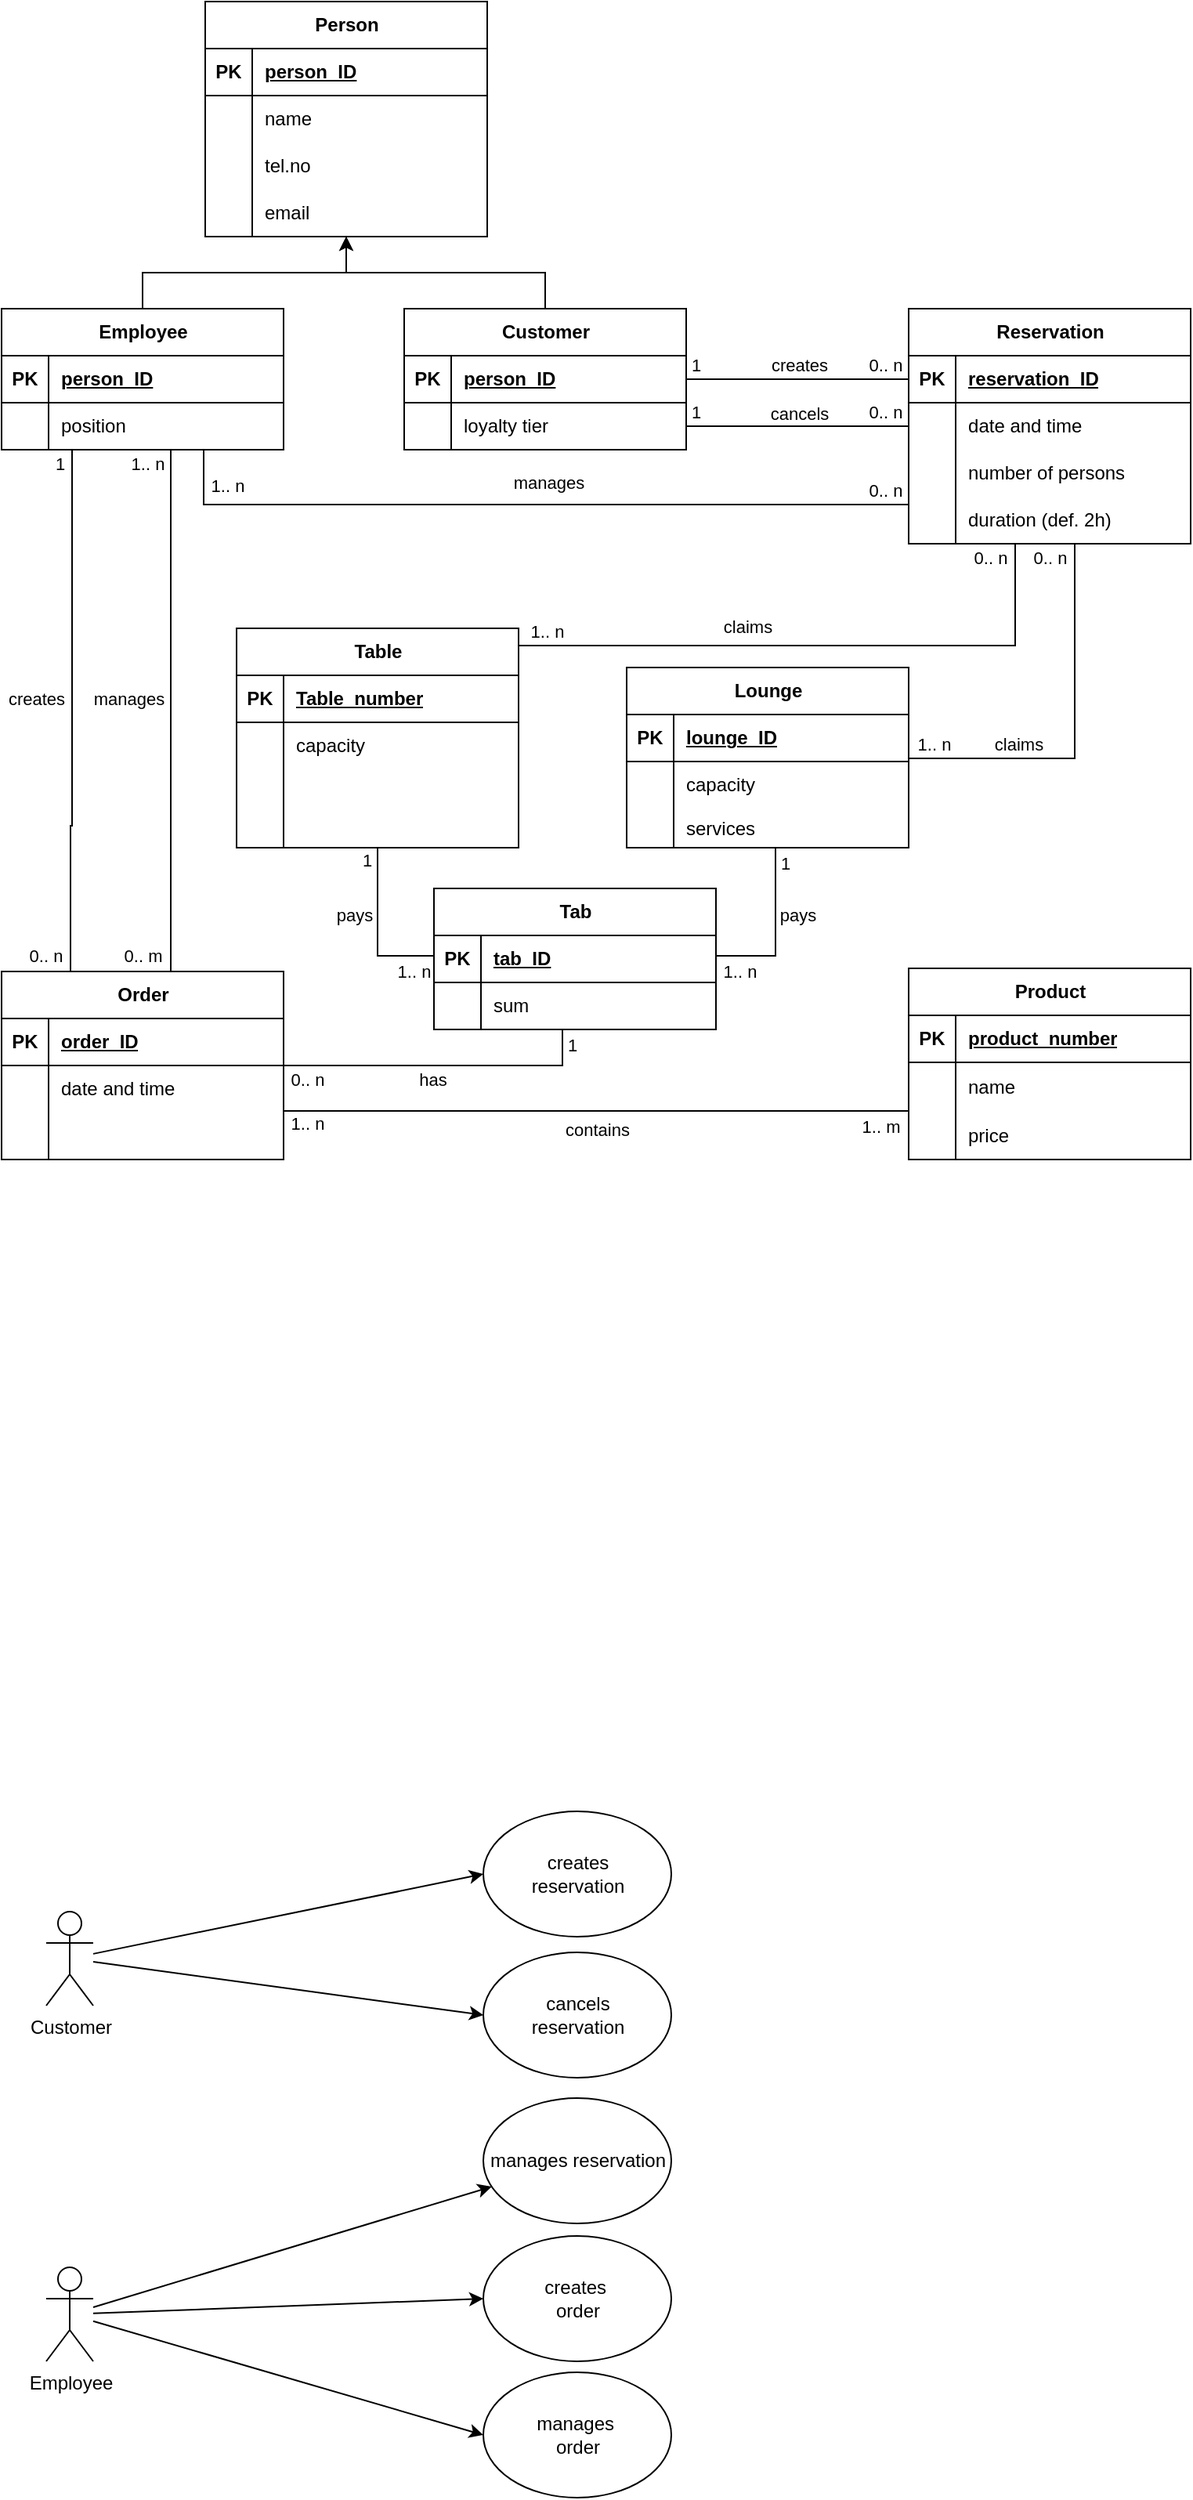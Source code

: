 <mxfile version="26.1.0">
  <diagram id="R2lEEEUBdFMjLlhIrx00" name="Page-1">
    <mxGraphModel dx="2901" dy="1121" grid="0" gridSize="10" guides="1" tooltips="1" connect="1" arrows="1" fold="1" page="1" pageScale="1" pageWidth="827" pageHeight="1169" math="0" shadow="0" extFonts="Permanent Marker^https://fonts.googleapis.com/css?family=Permanent+Marker">
      <root>
        <mxCell id="0" />
        <mxCell id="1" parent="0" />
        <mxCell id="R0sbE4rKCFODCUOeHEeG-19" style="edgeStyle=orthogonalEdgeStyle;rounded=0;orthogonalLoop=1;jettySize=auto;html=1;" parent="1" source="PbNJtM7zfG2WfMYHAGxu-70" target="R0sbE4rKCFODCUOeHEeG-6" edge="1">
          <mxGeometry relative="1" as="geometry" />
        </mxCell>
        <mxCell id="PbNJtM7zfG2WfMYHAGxu-70" value="&lt;div&gt;Customer&lt;/div&gt;" style="shape=table;startSize=30;container=1;collapsible=1;childLayout=tableLayout;fixedRows=1;rowLines=0;fontStyle=1;align=center;resizeLast=1;html=1;" parent="1" vertex="1">
          <mxGeometry x="-536" y="233" width="180" height="90" as="geometry" />
        </mxCell>
        <mxCell id="PbNJtM7zfG2WfMYHAGxu-71" value="" style="shape=tableRow;horizontal=0;startSize=0;swimlaneHead=0;swimlaneBody=0;fillColor=none;collapsible=0;dropTarget=0;points=[[0,0.5],[1,0.5]];portConstraint=eastwest;top=0;left=0;right=0;bottom=1;" parent="PbNJtM7zfG2WfMYHAGxu-70" vertex="1">
          <mxGeometry y="30" width="180" height="30" as="geometry" />
        </mxCell>
        <mxCell id="PbNJtM7zfG2WfMYHAGxu-72" value="PK" style="shape=partialRectangle;connectable=0;fillColor=none;top=0;left=0;bottom=0;right=0;fontStyle=1;overflow=hidden;whiteSpace=wrap;html=1;" parent="PbNJtM7zfG2WfMYHAGxu-71" vertex="1">
          <mxGeometry width="30" height="30" as="geometry">
            <mxRectangle width="30" height="30" as="alternateBounds" />
          </mxGeometry>
        </mxCell>
        <mxCell id="PbNJtM7zfG2WfMYHAGxu-73" value="person_ID" style="shape=partialRectangle;connectable=0;fillColor=none;top=0;left=0;bottom=0;right=0;align=left;spacingLeft=6;fontStyle=5;overflow=hidden;whiteSpace=wrap;html=1;" parent="PbNJtM7zfG2WfMYHAGxu-71" vertex="1">
          <mxGeometry x="30" width="150" height="30" as="geometry">
            <mxRectangle width="150" height="30" as="alternateBounds" />
          </mxGeometry>
        </mxCell>
        <mxCell id="PbNJtM7zfG2WfMYHAGxu-74" value="" style="shape=tableRow;horizontal=0;startSize=0;swimlaneHead=0;swimlaneBody=0;fillColor=none;collapsible=0;dropTarget=0;points=[[0,0.5],[1,0.5]];portConstraint=eastwest;top=0;left=0;right=0;bottom=0;" parent="PbNJtM7zfG2WfMYHAGxu-70" vertex="1">
          <mxGeometry y="60" width="180" height="30" as="geometry" />
        </mxCell>
        <mxCell id="PbNJtM7zfG2WfMYHAGxu-75" value="" style="shape=partialRectangle;connectable=0;fillColor=none;top=0;left=0;bottom=0;right=0;editable=1;overflow=hidden;whiteSpace=wrap;html=1;" parent="PbNJtM7zfG2WfMYHAGxu-74" vertex="1">
          <mxGeometry width="30" height="30" as="geometry">
            <mxRectangle width="30" height="30" as="alternateBounds" />
          </mxGeometry>
        </mxCell>
        <mxCell id="PbNJtM7zfG2WfMYHAGxu-76" value="loyalty tier" style="shape=partialRectangle;connectable=0;fillColor=none;top=0;left=0;bottom=0;right=0;align=left;spacingLeft=6;overflow=hidden;whiteSpace=wrap;html=1;" parent="PbNJtM7zfG2WfMYHAGxu-74" vertex="1">
          <mxGeometry x="30" width="150" height="30" as="geometry">
            <mxRectangle width="150" height="30" as="alternateBounds" />
          </mxGeometry>
        </mxCell>
        <mxCell id="G8_qOVzDnZ8bcjeu0tP2-45" style="edgeStyle=orthogonalEdgeStyle;rounded=0;orthogonalLoop=1;jettySize=auto;html=1;endArrow=none;endFill=0;" parent="1" source="PbNJtM7zfG2WfMYHAGxu-83" target="PbNJtM7zfG2WfMYHAGxu-96" edge="1">
          <mxGeometry relative="1" as="geometry">
            <Array as="points">
              <mxPoint x="-146" y="448" />
            </Array>
          </mxGeometry>
        </mxCell>
        <mxCell id="G8_qOVzDnZ8bcjeu0tP2-46" value="0.. n" style="edgeLabel;html=1;align=center;verticalAlign=middle;resizable=0;points=[];" parent="G8_qOVzDnZ8bcjeu0tP2-45" vertex="1" connectable="0">
          <mxGeometry x="-0.819" y="2" relative="1" as="geometry">
            <mxPoint x="-18" y="-26" as="offset" />
          </mxGeometry>
        </mxCell>
        <mxCell id="G8_qOVzDnZ8bcjeu0tP2-47" value="1.. n" style="edgeLabel;html=1;align=center;verticalAlign=middle;resizable=0;points=[];" parent="G8_qOVzDnZ8bcjeu0tP2-45" vertex="1" connectable="0">
          <mxGeometry x="0.595" y="2" relative="1" as="geometry">
            <mxPoint x="-60" y="-11" as="offset" />
          </mxGeometry>
        </mxCell>
        <mxCell id="oHEhuIWHLvrwru_TBfW6-2" value="&lt;div&gt;claims&lt;/div&gt;" style="edgeLabel;html=1;align=center;verticalAlign=middle;resizable=0;points=[];" vertex="1" connectable="0" parent="G8_qOVzDnZ8bcjeu0tP2-45">
          <mxGeometry x="0.066" y="1" relative="1" as="geometry">
            <mxPoint x="-33" y="-13" as="offset" />
          </mxGeometry>
        </mxCell>
        <mxCell id="PbNJtM7zfG2WfMYHAGxu-83" value="Reservation" style="shape=table;startSize=30;container=1;collapsible=1;childLayout=tableLayout;fixedRows=1;rowLines=0;fontStyle=1;align=center;resizeLast=1;html=1;" parent="1" vertex="1">
          <mxGeometry x="-214" y="233" width="180" height="150" as="geometry" />
        </mxCell>
        <mxCell id="PbNJtM7zfG2WfMYHAGxu-84" value="" style="shape=tableRow;horizontal=0;startSize=0;swimlaneHead=0;swimlaneBody=0;fillColor=none;collapsible=0;dropTarget=0;points=[[0,0.5],[1,0.5]];portConstraint=eastwest;top=0;left=0;right=0;bottom=1;" parent="PbNJtM7zfG2WfMYHAGxu-83" vertex="1">
          <mxGeometry y="30" width="180" height="30" as="geometry" />
        </mxCell>
        <mxCell id="PbNJtM7zfG2WfMYHAGxu-85" value="PK" style="shape=partialRectangle;connectable=0;fillColor=none;top=0;left=0;bottom=0;right=0;fontStyle=1;overflow=hidden;whiteSpace=wrap;html=1;" parent="PbNJtM7zfG2WfMYHAGxu-84" vertex="1">
          <mxGeometry width="30" height="30" as="geometry">
            <mxRectangle width="30" height="30" as="alternateBounds" />
          </mxGeometry>
        </mxCell>
        <mxCell id="PbNJtM7zfG2WfMYHAGxu-86" value="reservation_ID" style="shape=partialRectangle;connectable=0;fillColor=none;top=0;left=0;bottom=0;right=0;align=left;spacingLeft=6;fontStyle=5;overflow=hidden;whiteSpace=wrap;html=1;" parent="PbNJtM7zfG2WfMYHAGxu-84" vertex="1">
          <mxGeometry x="30" width="150" height="30" as="geometry">
            <mxRectangle width="150" height="30" as="alternateBounds" />
          </mxGeometry>
        </mxCell>
        <mxCell id="PbNJtM7zfG2WfMYHAGxu-87" value="" style="shape=tableRow;horizontal=0;startSize=0;swimlaneHead=0;swimlaneBody=0;fillColor=none;collapsible=0;dropTarget=0;points=[[0,0.5],[1,0.5]];portConstraint=eastwest;top=0;left=0;right=0;bottom=0;" parent="PbNJtM7zfG2WfMYHAGxu-83" vertex="1">
          <mxGeometry y="60" width="180" height="30" as="geometry" />
        </mxCell>
        <mxCell id="PbNJtM7zfG2WfMYHAGxu-88" value="" style="shape=partialRectangle;connectable=0;fillColor=none;top=0;left=0;bottom=0;right=0;editable=1;overflow=hidden;whiteSpace=wrap;html=1;" parent="PbNJtM7zfG2WfMYHAGxu-87" vertex="1">
          <mxGeometry width="30" height="30" as="geometry">
            <mxRectangle width="30" height="30" as="alternateBounds" />
          </mxGeometry>
        </mxCell>
        <mxCell id="PbNJtM7zfG2WfMYHAGxu-89" value="d&lt;span style=&quot;background-color: transparent; color: light-dark(rgb(0, 0, 0), rgb(255, 255, 255));&quot;&gt;ate and time&lt;/span&gt;" style="shape=partialRectangle;connectable=0;fillColor=none;top=0;left=0;bottom=0;right=0;align=left;spacingLeft=6;overflow=hidden;whiteSpace=wrap;html=1;" parent="PbNJtM7zfG2WfMYHAGxu-87" vertex="1">
          <mxGeometry x="30" width="150" height="30" as="geometry">
            <mxRectangle width="150" height="30" as="alternateBounds" />
          </mxGeometry>
        </mxCell>
        <mxCell id="PbNJtM7zfG2WfMYHAGxu-90" value="" style="shape=tableRow;horizontal=0;startSize=0;swimlaneHead=0;swimlaneBody=0;fillColor=none;collapsible=0;dropTarget=0;points=[[0,0.5],[1,0.5]];portConstraint=eastwest;top=0;left=0;right=0;bottom=0;" parent="PbNJtM7zfG2WfMYHAGxu-83" vertex="1">
          <mxGeometry y="90" width="180" height="30" as="geometry" />
        </mxCell>
        <mxCell id="PbNJtM7zfG2WfMYHAGxu-91" value="" style="shape=partialRectangle;connectable=0;fillColor=none;top=0;left=0;bottom=0;right=0;editable=1;overflow=hidden;whiteSpace=wrap;html=1;" parent="PbNJtM7zfG2WfMYHAGxu-90" vertex="1">
          <mxGeometry width="30" height="30" as="geometry">
            <mxRectangle width="30" height="30" as="alternateBounds" />
          </mxGeometry>
        </mxCell>
        <mxCell id="PbNJtM7zfG2WfMYHAGxu-92" value="number of persons" style="shape=partialRectangle;connectable=0;fillColor=none;top=0;left=0;bottom=0;right=0;align=left;spacingLeft=6;overflow=hidden;whiteSpace=wrap;html=1;" parent="PbNJtM7zfG2WfMYHAGxu-90" vertex="1">
          <mxGeometry x="30" width="150" height="30" as="geometry">
            <mxRectangle width="150" height="30" as="alternateBounds" />
          </mxGeometry>
        </mxCell>
        <mxCell id="PbNJtM7zfG2WfMYHAGxu-93" value="" style="shape=tableRow;horizontal=0;startSize=0;swimlaneHead=0;swimlaneBody=0;fillColor=none;collapsible=0;dropTarget=0;points=[[0,0.5],[1,0.5]];portConstraint=eastwest;top=0;left=0;right=0;bottom=0;" parent="PbNJtM7zfG2WfMYHAGxu-83" vertex="1">
          <mxGeometry y="120" width="180" height="30" as="geometry" />
        </mxCell>
        <mxCell id="PbNJtM7zfG2WfMYHAGxu-94" value="" style="shape=partialRectangle;connectable=0;fillColor=none;top=0;left=0;bottom=0;right=0;editable=1;overflow=hidden;whiteSpace=wrap;html=1;" parent="PbNJtM7zfG2WfMYHAGxu-93" vertex="1">
          <mxGeometry width="30" height="30" as="geometry">
            <mxRectangle width="30" height="30" as="alternateBounds" />
          </mxGeometry>
        </mxCell>
        <mxCell id="PbNJtM7zfG2WfMYHAGxu-95" value="duration (def. 2h)" style="shape=partialRectangle;connectable=0;fillColor=none;top=0;left=0;bottom=0;right=0;align=left;spacingLeft=6;overflow=hidden;whiteSpace=wrap;html=1;" parent="PbNJtM7zfG2WfMYHAGxu-93" vertex="1">
          <mxGeometry x="30" width="150" height="30" as="geometry">
            <mxRectangle width="150" height="30" as="alternateBounds" />
          </mxGeometry>
        </mxCell>
        <mxCell id="PbNJtM7zfG2WfMYHAGxu-96" value="Table" style="shape=table;startSize=30;container=1;collapsible=1;childLayout=tableLayout;fixedRows=1;rowLines=0;fontStyle=1;align=center;resizeLast=1;html=1;" parent="1" vertex="1">
          <mxGeometry x="-643" y="437" width="180" height="140" as="geometry" />
        </mxCell>
        <mxCell id="PbNJtM7zfG2WfMYHAGxu-97" value="" style="shape=tableRow;horizontal=0;startSize=0;swimlaneHead=0;swimlaneBody=0;fillColor=none;collapsible=0;dropTarget=0;points=[[0,0.5],[1,0.5]];portConstraint=eastwest;top=0;left=0;right=0;bottom=1;" parent="PbNJtM7zfG2WfMYHAGxu-96" vertex="1">
          <mxGeometry y="30" width="180" height="30" as="geometry" />
        </mxCell>
        <mxCell id="PbNJtM7zfG2WfMYHAGxu-98" value="PK" style="shape=partialRectangle;connectable=0;fillColor=none;top=0;left=0;bottom=0;right=0;fontStyle=1;overflow=hidden;whiteSpace=wrap;html=1;" parent="PbNJtM7zfG2WfMYHAGxu-97" vertex="1">
          <mxGeometry width="30" height="30" as="geometry">
            <mxRectangle width="30" height="30" as="alternateBounds" />
          </mxGeometry>
        </mxCell>
        <mxCell id="PbNJtM7zfG2WfMYHAGxu-99" value="Table_number" style="shape=partialRectangle;connectable=0;fillColor=none;top=0;left=0;bottom=0;right=0;align=left;spacingLeft=6;fontStyle=5;overflow=hidden;whiteSpace=wrap;html=1;" parent="PbNJtM7zfG2WfMYHAGxu-97" vertex="1">
          <mxGeometry x="30" width="150" height="30" as="geometry">
            <mxRectangle width="150" height="30" as="alternateBounds" />
          </mxGeometry>
        </mxCell>
        <mxCell id="PbNJtM7zfG2WfMYHAGxu-100" value="" style="shape=tableRow;horizontal=0;startSize=0;swimlaneHead=0;swimlaneBody=0;fillColor=none;collapsible=0;dropTarget=0;points=[[0,0.5],[1,0.5]];portConstraint=eastwest;top=0;left=0;right=0;bottom=0;" parent="PbNJtM7zfG2WfMYHAGxu-96" vertex="1">
          <mxGeometry y="60" width="180" height="30" as="geometry" />
        </mxCell>
        <mxCell id="PbNJtM7zfG2WfMYHAGxu-101" value="" style="shape=partialRectangle;connectable=0;fillColor=none;top=0;left=0;bottom=0;right=0;editable=1;overflow=hidden;whiteSpace=wrap;html=1;" parent="PbNJtM7zfG2WfMYHAGxu-100" vertex="1">
          <mxGeometry width="30" height="30" as="geometry">
            <mxRectangle width="30" height="30" as="alternateBounds" />
          </mxGeometry>
        </mxCell>
        <mxCell id="PbNJtM7zfG2WfMYHAGxu-102" value="capacity" style="shape=partialRectangle;connectable=0;fillColor=none;top=0;left=0;bottom=0;right=0;align=left;spacingLeft=6;overflow=hidden;whiteSpace=wrap;html=1;" parent="PbNJtM7zfG2WfMYHAGxu-100" vertex="1">
          <mxGeometry x="30" width="150" height="30" as="geometry">
            <mxRectangle width="150" height="30" as="alternateBounds" />
          </mxGeometry>
        </mxCell>
        <mxCell id="PbNJtM7zfG2WfMYHAGxu-103" value="" style="shape=tableRow;horizontal=0;startSize=0;swimlaneHead=0;swimlaneBody=0;fillColor=none;collapsible=0;dropTarget=0;points=[[0,0.5],[1,0.5]];portConstraint=eastwest;top=0;left=0;right=0;bottom=0;" parent="PbNJtM7zfG2WfMYHAGxu-96" vertex="1">
          <mxGeometry y="90" width="180" height="30" as="geometry" />
        </mxCell>
        <mxCell id="PbNJtM7zfG2WfMYHAGxu-104" value="" style="shape=partialRectangle;connectable=0;fillColor=none;top=0;left=0;bottom=0;right=0;editable=1;overflow=hidden;whiteSpace=wrap;html=1;" parent="PbNJtM7zfG2WfMYHAGxu-103" vertex="1">
          <mxGeometry width="30" height="30" as="geometry">
            <mxRectangle width="30" height="30" as="alternateBounds" />
          </mxGeometry>
        </mxCell>
        <mxCell id="PbNJtM7zfG2WfMYHAGxu-105" value="" style="shape=partialRectangle;connectable=0;fillColor=none;top=0;left=0;bottom=0;right=0;align=left;spacingLeft=6;overflow=hidden;whiteSpace=wrap;html=1;" parent="PbNJtM7zfG2WfMYHAGxu-103" vertex="1">
          <mxGeometry x="30" width="150" height="30" as="geometry">
            <mxRectangle width="150" height="30" as="alternateBounds" />
          </mxGeometry>
        </mxCell>
        <mxCell id="PbNJtM7zfG2WfMYHAGxu-106" value="" style="shape=tableRow;horizontal=0;startSize=0;swimlaneHead=0;swimlaneBody=0;fillColor=none;collapsible=0;dropTarget=0;points=[[0,0.5],[1,0.5]];portConstraint=eastwest;top=0;left=0;right=0;bottom=0;" parent="PbNJtM7zfG2WfMYHAGxu-96" vertex="1">
          <mxGeometry y="120" width="180" height="20" as="geometry" />
        </mxCell>
        <mxCell id="PbNJtM7zfG2WfMYHAGxu-107" value="" style="shape=partialRectangle;connectable=0;fillColor=none;top=0;left=0;bottom=0;right=0;editable=1;overflow=hidden;whiteSpace=wrap;html=1;" parent="PbNJtM7zfG2WfMYHAGxu-106" vertex="1">
          <mxGeometry width="30" height="20" as="geometry">
            <mxRectangle width="30" height="20" as="alternateBounds" />
          </mxGeometry>
        </mxCell>
        <mxCell id="PbNJtM7zfG2WfMYHAGxu-108" value="" style="shape=partialRectangle;connectable=0;fillColor=none;top=0;left=0;bottom=0;right=0;align=left;spacingLeft=6;overflow=hidden;whiteSpace=wrap;html=1;" parent="PbNJtM7zfG2WfMYHAGxu-106" vertex="1">
          <mxGeometry x="30" width="150" height="20" as="geometry">
            <mxRectangle width="150" height="20" as="alternateBounds" />
          </mxGeometry>
        </mxCell>
        <mxCell id="PbNJtM7zfG2WfMYHAGxu-122" value="Product" style="shape=table;startSize=30;container=1;collapsible=1;childLayout=tableLayout;fixedRows=1;rowLines=0;fontStyle=1;align=center;resizeLast=1;html=1;" parent="1" vertex="1">
          <mxGeometry x="-214" y="653.96" width="180" height="122.042" as="geometry">
            <mxRectangle x="380" y="340" width="80" height="30" as="alternateBounds" />
          </mxGeometry>
        </mxCell>
        <mxCell id="PbNJtM7zfG2WfMYHAGxu-123" value="" style="shape=tableRow;horizontal=0;startSize=0;swimlaneHead=0;swimlaneBody=0;fillColor=none;collapsible=0;dropTarget=0;points=[[0,0.5],[1,0.5]];portConstraint=eastwest;top=0;left=0;right=0;bottom=1;" parent="PbNJtM7zfG2WfMYHAGxu-122" vertex="1">
          <mxGeometry y="30" width="180" height="30" as="geometry" />
        </mxCell>
        <mxCell id="PbNJtM7zfG2WfMYHAGxu-124" value="PK" style="shape=partialRectangle;connectable=0;fillColor=none;top=0;left=0;bottom=0;right=0;fontStyle=1;overflow=hidden;whiteSpace=wrap;html=1;" parent="PbNJtM7zfG2WfMYHAGxu-123" vertex="1">
          <mxGeometry width="30" height="30" as="geometry">
            <mxRectangle width="30" height="30" as="alternateBounds" />
          </mxGeometry>
        </mxCell>
        <mxCell id="PbNJtM7zfG2WfMYHAGxu-125" value="product_number" style="shape=partialRectangle;connectable=0;fillColor=none;top=0;left=0;bottom=0;right=0;align=left;spacingLeft=6;fontStyle=5;overflow=hidden;whiteSpace=wrap;html=1;" parent="PbNJtM7zfG2WfMYHAGxu-123" vertex="1">
          <mxGeometry x="30" width="150" height="30" as="geometry">
            <mxRectangle width="150" height="30" as="alternateBounds" />
          </mxGeometry>
        </mxCell>
        <mxCell id="PbNJtM7zfG2WfMYHAGxu-126" value="" style="shape=tableRow;horizontal=0;startSize=0;swimlaneHead=0;swimlaneBody=0;fillColor=none;collapsible=0;dropTarget=0;points=[[0,0.5],[1,0.5]];portConstraint=eastwest;top=0;left=0;right=0;bottom=0;" parent="PbNJtM7zfG2WfMYHAGxu-122" vertex="1">
          <mxGeometry y="60" width="180" height="32" as="geometry" />
        </mxCell>
        <mxCell id="PbNJtM7zfG2WfMYHAGxu-127" value="" style="shape=partialRectangle;connectable=0;fillColor=none;top=0;left=0;bottom=0;right=0;editable=1;overflow=hidden;whiteSpace=wrap;html=1;" parent="PbNJtM7zfG2WfMYHAGxu-126" vertex="1">
          <mxGeometry width="30" height="32" as="geometry">
            <mxRectangle width="30" height="32" as="alternateBounds" />
          </mxGeometry>
        </mxCell>
        <mxCell id="PbNJtM7zfG2WfMYHAGxu-128" value="name" style="shape=partialRectangle;connectable=0;fillColor=none;top=0;left=0;bottom=0;right=0;align=left;spacingLeft=6;overflow=hidden;whiteSpace=wrap;html=1;" parent="PbNJtM7zfG2WfMYHAGxu-126" vertex="1">
          <mxGeometry x="30" width="150" height="32" as="geometry">
            <mxRectangle width="150" height="32" as="alternateBounds" />
          </mxGeometry>
        </mxCell>
        <mxCell id="PbNJtM7zfG2WfMYHAGxu-129" value="" style="shape=tableRow;horizontal=0;startSize=0;swimlaneHead=0;swimlaneBody=0;fillColor=none;collapsible=0;dropTarget=0;points=[[0,0.5],[1,0.5]];portConstraint=eastwest;top=0;left=0;right=0;bottom=0;" parent="PbNJtM7zfG2WfMYHAGxu-122" vertex="1">
          <mxGeometry y="92" width="180" height="30" as="geometry" />
        </mxCell>
        <mxCell id="PbNJtM7zfG2WfMYHAGxu-130" value="" style="shape=partialRectangle;connectable=0;fillColor=none;top=0;left=0;bottom=0;right=0;editable=1;overflow=hidden;whiteSpace=wrap;html=1;" parent="PbNJtM7zfG2WfMYHAGxu-129" vertex="1">
          <mxGeometry width="30" height="30" as="geometry">
            <mxRectangle width="30" height="30" as="alternateBounds" />
          </mxGeometry>
        </mxCell>
        <mxCell id="PbNJtM7zfG2WfMYHAGxu-131" value="price" style="shape=partialRectangle;connectable=0;fillColor=none;top=0;left=0;bottom=0;right=0;align=left;spacingLeft=6;overflow=hidden;whiteSpace=wrap;html=1;" parent="PbNJtM7zfG2WfMYHAGxu-129" vertex="1">
          <mxGeometry x="30" width="150" height="30" as="geometry">
            <mxRectangle width="150" height="30" as="alternateBounds" />
          </mxGeometry>
        </mxCell>
        <mxCell id="G8_qOVzDnZ8bcjeu0tP2-33" style="edgeStyle=orthogonalEdgeStyle;rounded=0;orthogonalLoop=1;jettySize=auto;html=1;endArrow=none;endFill=0;" parent="1" source="ev-QNoOPe0kuKehV-vWC-1" target="G8_qOVzDnZ8bcjeu0tP2-16" edge="1">
          <mxGeometry relative="1" as="geometry">
            <Array as="points">
              <mxPoint x="-685" y="489" />
              <mxPoint x="-685" y="489" />
            </Array>
          </mxGeometry>
        </mxCell>
        <mxCell id="G8_qOVzDnZ8bcjeu0tP2-34" value="1.. n" style="edgeLabel;html=1;align=center;verticalAlign=middle;resizable=0;points=[];" parent="G8_qOVzDnZ8bcjeu0tP2-33" vertex="1" connectable="0">
          <mxGeometry x="0.822" y="-1" relative="1" as="geometry">
            <mxPoint x="-16" y="-21" as="offset" />
          </mxGeometry>
        </mxCell>
        <mxCell id="G8_qOVzDnZ8bcjeu0tP2-35" value="0.. m" style="edgeLabel;html=1;align=center;verticalAlign=middle;resizable=0;points=[];" parent="G8_qOVzDnZ8bcjeu0tP2-33" vertex="1" connectable="0">
          <mxGeometry x="-0.787" y="-1" relative="1" as="geometry">
            <mxPoint x="-19" y="25" as="offset" />
          </mxGeometry>
        </mxCell>
        <mxCell id="G8_qOVzDnZ8bcjeu0tP2-36" value="manages" style="edgeLabel;html=1;align=center;verticalAlign=middle;resizable=0;points=[];" parent="G8_qOVzDnZ8bcjeu0tP2-33" vertex="1" connectable="0">
          <mxGeometry x="-0.021" y="1" relative="1" as="geometry">
            <mxPoint x="-26" y="-11" as="offset" />
          </mxGeometry>
        </mxCell>
        <mxCell id="G8_qOVzDnZ8bcjeu0tP2-38" style="edgeStyle=orthogonalEdgeStyle;rounded=0;orthogonalLoop=1;jettySize=auto;html=1;endArrow=none;endFill=0;" parent="1" source="ev-QNoOPe0kuKehV-vWC-1" target="PbNJtM7zfG2WfMYHAGxu-122" edge="1">
          <mxGeometry relative="1" as="geometry">
            <Array as="points">
              <mxPoint x="-283" y="745" />
              <mxPoint x="-283" y="745" />
            </Array>
          </mxGeometry>
        </mxCell>
        <mxCell id="G8_qOVzDnZ8bcjeu0tP2-39" value="1.. m" style="edgeLabel;html=1;align=center;verticalAlign=middle;resizable=0;points=[];" parent="G8_qOVzDnZ8bcjeu0tP2-38" vertex="1" connectable="0">
          <mxGeometry x="0.774" y="1" relative="1" as="geometry">
            <mxPoint x="27" y="11" as="offset" />
          </mxGeometry>
        </mxCell>
        <mxCell id="G8_qOVzDnZ8bcjeu0tP2-40" value="1.. n" style="edgeLabel;html=1;align=center;verticalAlign=middle;resizable=0;points=[];" parent="G8_qOVzDnZ8bcjeu0tP2-38" vertex="1" connectable="0">
          <mxGeometry x="-0.86" y="1" relative="1" as="geometry">
            <mxPoint x="-13" y="9" as="offset" />
          </mxGeometry>
        </mxCell>
        <mxCell id="G8_qOVzDnZ8bcjeu0tP2-41" value="contains" style="edgeLabel;html=1;align=center;verticalAlign=middle;resizable=0;points=[];" parent="G8_qOVzDnZ8bcjeu0tP2-38" vertex="1" connectable="0">
          <mxGeometry x="-0.103" y="-1" relative="1" as="geometry">
            <mxPoint x="21" y="11" as="offset" />
          </mxGeometry>
        </mxCell>
        <mxCell id="4YvVD3O5iODfQbF_6y3F-6" style="edgeStyle=orthogonalEdgeStyle;rounded=0;orthogonalLoop=1;jettySize=auto;html=1;endArrow=none;startFill=0;" parent="1" source="ev-QNoOPe0kuKehV-vWC-1" target="ev-QNoOPe0kuKehV-vWC-40" edge="1">
          <mxGeometry relative="1" as="geometry">
            <Array as="points">
              <mxPoint x="-435" y="716" />
            </Array>
          </mxGeometry>
        </mxCell>
        <mxCell id="4YvVD3O5iODfQbF_6y3F-7" value="has" style="edgeLabel;html=1;align=center;verticalAlign=middle;resizable=0;points=[];" parent="4YvVD3O5iODfQbF_6y3F-6" vertex="1" connectable="0">
          <mxGeometry x="0.008" y="-4" relative="1" as="geometry">
            <mxPoint x="-7" y="5" as="offset" />
          </mxGeometry>
        </mxCell>
        <mxCell id="4YvVD3O5iODfQbF_6y3F-8" value="0.. n" style="edgeLabel;html=1;align=center;verticalAlign=middle;resizable=0;points=[];" parent="4YvVD3O5iODfQbF_6y3F-6" vertex="1" connectable="0">
          <mxGeometry x="-0.725" relative="1" as="geometry">
            <mxPoint x="-13" y="9" as="offset" />
          </mxGeometry>
        </mxCell>
        <mxCell id="4YvVD3O5iODfQbF_6y3F-9" value="1" style="edgeLabel;html=1;align=center;verticalAlign=middle;resizable=0;points=[];" parent="4YvVD3O5iODfQbF_6y3F-6" vertex="1" connectable="0">
          <mxGeometry x="0.728" relative="1" as="geometry">
            <mxPoint x="10" y="-13" as="offset" />
          </mxGeometry>
        </mxCell>
        <mxCell id="ev-QNoOPe0kuKehV-vWC-1" value="Order" style="shape=table;startSize=30;container=1;collapsible=1;childLayout=tableLayout;fixedRows=1;rowLines=0;fontStyle=1;align=center;resizeLast=1;html=1;" parent="1" vertex="1">
          <mxGeometry x="-793" y="656" width="180" height="120" as="geometry" />
        </mxCell>
        <mxCell id="ev-QNoOPe0kuKehV-vWC-2" value="" style="shape=tableRow;horizontal=0;startSize=0;swimlaneHead=0;swimlaneBody=0;fillColor=none;collapsible=0;dropTarget=0;points=[[0,0.5],[1,0.5]];portConstraint=eastwest;top=0;left=0;right=0;bottom=1;" parent="ev-QNoOPe0kuKehV-vWC-1" vertex="1">
          <mxGeometry y="30" width="180" height="30" as="geometry" />
        </mxCell>
        <mxCell id="ev-QNoOPe0kuKehV-vWC-3" value="PK" style="shape=partialRectangle;connectable=0;fillColor=none;top=0;left=0;bottom=0;right=0;fontStyle=1;overflow=hidden;whiteSpace=wrap;html=1;" parent="ev-QNoOPe0kuKehV-vWC-2" vertex="1">
          <mxGeometry width="30" height="30" as="geometry">
            <mxRectangle width="30" height="30" as="alternateBounds" />
          </mxGeometry>
        </mxCell>
        <mxCell id="ev-QNoOPe0kuKehV-vWC-4" value="order_ID" style="shape=partialRectangle;connectable=0;fillColor=none;top=0;left=0;bottom=0;right=0;align=left;spacingLeft=6;fontStyle=5;overflow=hidden;whiteSpace=wrap;html=1;" parent="ev-QNoOPe0kuKehV-vWC-2" vertex="1">
          <mxGeometry x="30" width="150" height="30" as="geometry">
            <mxRectangle width="150" height="30" as="alternateBounds" />
          </mxGeometry>
        </mxCell>
        <mxCell id="ev-QNoOPe0kuKehV-vWC-5" value="" style="shape=tableRow;horizontal=0;startSize=0;swimlaneHead=0;swimlaneBody=0;fillColor=none;collapsible=0;dropTarget=0;points=[[0,0.5],[1,0.5]];portConstraint=eastwest;top=0;left=0;right=0;bottom=0;" parent="ev-QNoOPe0kuKehV-vWC-1" vertex="1">
          <mxGeometry y="60" width="180" height="30" as="geometry" />
        </mxCell>
        <mxCell id="ev-QNoOPe0kuKehV-vWC-6" value="" style="shape=partialRectangle;connectable=0;fillColor=none;top=0;left=0;bottom=0;right=0;editable=1;overflow=hidden;whiteSpace=wrap;html=1;" parent="ev-QNoOPe0kuKehV-vWC-5" vertex="1">
          <mxGeometry width="30" height="30" as="geometry">
            <mxRectangle width="30" height="30" as="alternateBounds" />
          </mxGeometry>
        </mxCell>
        <mxCell id="ev-QNoOPe0kuKehV-vWC-7" value="date and time" style="shape=partialRectangle;connectable=0;fillColor=none;top=0;left=0;bottom=0;right=0;align=left;spacingLeft=6;overflow=hidden;whiteSpace=wrap;html=1;" parent="ev-QNoOPe0kuKehV-vWC-5" vertex="1">
          <mxGeometry x="30" width="150" height="30" as="geometry">
            <mxRectangle width="150" height="30" as="alternateBounds" />
          </mxGeometry>
        </mxCell>
        <mxCell id="ev-QNoOPe0kuKehV-vWC-8" value="" style="shape=tableRow;horizontal=0;startSize=0;swimlaneHead=0;swimlaneBody=0;fillColor=none;collapsible=0;dropTarget=0;points=[[0,0.5],[1,0.5]];portConstraint=eastwest;top=0;left=0;right=0;bottom=0;" parent="ev-QNoOPe0kuKehV-vWC-1" vertex="1">
          <mxGeometry y="90" width="180" height="30" as="geometry" />
        </mxCell>
        <mxCell id="ev-QNoOPe0kuKehV-vWC-9" value="" style="shape=partialRectangle;connectable=0;fillColor=none;top=0;left=0;bottom=0;right=0;editable=1;overflow=hidden;whiteSpace=wrap;html=1;" parent="ev-QNoOPe0kuKehV-vWC-8" vertex="1">
          <mxGeometry width="30" height="30" as="geometry">
            <mxRectangle width="30" height="30" as="alternateBounds" />
          </mxGeometry>
        </mxCell>
        <mxCell id="ev-QNoOPe0kuKehV-vWC-10" value="" style="shape=partialRectangle;connectable=0;fillColor=none;top=0;left=0;bottom=0;right=0;align=left;spacingLeft=6;overflow=hidden;whiteSpace=wrap;html=1;" parent="ev-QNoOPe0kuKehV-vWC-8" vertex="1">
          <mxGeometry x="30" width="150" height="30" as="geometry">
            <mxRectangle width="150" height="30" as="alternateBounds" />
          </mxGeometry>
        </mxCell>
        <mxCell id="ev-QNoOPe0kuKehV-vWC-27" value="&lt;div&gt;Lounge&lt;/div&gt;" style="shape=table;startSize=30;container=1;collapsible=1;childLayout=tableLayout;fixedRows=1;rowLines=0;fontStyle=1;align=center;resizeLast=1;html=1;" parent="1" vertex="1">
          <mxGeometry x="-394" y="462" width="180" height="115" as="geometry" />
        </mxCell>
        <mxCell id="ev-QNoOPe0kuKehV-vWC-28" value="" style="shape=tableRow;horizontal=0;startSize=0;swimlaneHead=0;swimlaneBody=0;fillColor=none;collapsible=0;dropTarget=0;points=[[0,0.5],[1,0.5]];portConstraint=eastwest;top=0;left=0;right=0;bottom=1;" parent="ev-QNoOPe0kuKehV-vWC-27" vertex="1">
          <mxGeometry y="30" width="180" height="30" as="geometry" />
        </mxCell>
        <mxCell id="ev-QNoOPe0kuKehV-vWC-29" value="PK" style="shape=partialRectangle;connectable=0;fillColor=none;top=0;left=0;bottom=0;right=0;fontStyle=1;overflow=hidden;whiteSpace=wrap;html=1;" parent="ev-QNoOPe0kuKehV-vWC-28" vertex="1">
          <mxGeometry width="30" height="30" as="geometry">
            <mxRectangle width="30" height="30" as="alternateBounds" />
          </mxGeometry>
        </mxCell>
        <mxCell id="ev-QNoOPe0kuKehV-vWC-30" value="&lt;div&gt;lounge_ID&lt;/div&gt;" style="shape=partialRectangle;connectable=0;fillColor=none;top=0;left=0;bottom=0;right=0;align=left;spacingLeft=6;fontStyle=5;overflow=hidden;whiteSpace=wrap;html=1;" parent="ev-QNoOPe0kuKehV-vWC-28" vertex="1">
          <mxGeometry x="30" width="150" height="30" as="geometry">
            <mxRectangle width="150" height="30" as="alternateBounds" />
          </mxGeometry>
        </mxCell>
        <mxCell id="ev-QNoOPe0kuKehV-vWC-31" value="" style="shape=tableRow;horizontal=0;startSize=0;swimlaneHead=0;swimlaneBody=0;fillColor=none;collapsible=0;dropTarget=0;points=[[0,0.5],[1,0.5]];portConstraint=eastwest;top=0;left=0;right=0;bottom=0;" parent="ev-QNoOPe0kuKehV-vWC-27" vertex="1">
          <mxGeometry y="60" width="180" height="30" as="geometry" />
        </mxCell>
        <mxCell id="ev-QNoOPe0kuKehV-vWC-32" value="" style="shape=partialRectangle;connectable=0;fillColor=none;top=0;left=0;bottom=0;right=0;editable=1;overflow=hidden;whiteSpace=wrap;html=1;" parent="ev-QNoOPe0kuKehV-vWC-31" vertex="1">
          <mxGeometry width="30" height="30" as="geometry">
            <mxRectangle width="30" height="30" as="alternateBounds" />
          </mxGeometry>
        </mxCell>
        <mxCell id="ev-QNoOPe0kuKehV-vWC-33" value="&lt;div&gt;capacity&lt;/div&gt;" style="shape=partialRectangle;connectable=0;fillColor=none;top=0;left=0;bottom=0;right=0;align=left;spacingLeft=6;overflow=hidden;whiteSpace=wrap;html=1;" parent="ev-QNoOPe0kuKehV-vWC-31" vertex="1">
          <mxGeometry x="30" width="150" height="30" as="geometry">
            <mxRectangle width="150" height="30" as="alternateBounds" />
          </mxGeometry>
        </mxCell>
        <mxCell id="ev-QNoOPe0kuKehV-vWC-34" value="" style="shape=tableRow;horizontal=0;startSize=0;swimlaneHead=0;swimlaneBody=0;fillColor=none;collapsible=0;dropTarget=0;points=[[0,0.5],[1,0.5]];portConstraint=eastwest;top=0;left=0;right=0;bottom=0;" parent="ev-QNoOPe0kuKehV-vWC-27" vertex="1">
          <mxGeometry y="90" width="180" height="25" as="geometry" />
        </mxCell>
        <mxCell id="ev-QNoOPe0kuKehV-vWC-35" value="" style="shape=partialRectangle;connectable=0;fillColor=none;top=0;left=0;bottom=0;right=0;editable=1;overflow=hidden;whiteSpace=wrap;html=1;" parent="ev-QNoOPe0kuKehV-vWC-34" vertex="1">
          <mxGeometry width="30" height="25" as="geometry">
            <mxRectangle width="30" height="25" as="alternateBounds" />
          </mxGeometry>
        </mxCell>
        <mxCell id="ev-QNoOPe0kuKehV-vWC-36" value="services" style="shape=partialRectangle;connectable=0;fillColor=none;top=0;left=0;bottom=0;right=0;align=left;spacingLeft=6;overflow=hidden;whiteSpace=wrap;html=1;" parent="ev-QNoOPe0kuKehV-vWC-34" vertex="1">
          <mxGeometry x="30" width="150" height="25" as="geometry">
            <mxRectangle width="150" height="25" as="alternateBounds" />
          </mxGeometry>
        </mxCell>
        <mxCell id="ev-QNoOPe0kuKehV-vWC-40" value="&lt;div&gt;Tab&lt;/div&gt;" style="shape=table;startSize=30;container=1;collapsible=1;childLayout=tableLayout;fixedRows=1;rowLines=0;fontStyle=1;align=center;resizeLast=1;html=1;movable=1;resizable=1;rotatable=1;deletable=1;editable=1;locked=0;connectable=1;" parent="1" vertex="1">
          <mxGeometry x="-517" y="603" width="180" height="90" as="geometry" />
        </mxCell>
        <mxCell id="ev-QNoOPe0kuKehV-vWC-41" value="" style="shape=tableRow;horizontal=0;startSize=0;swimlaneHead=0;swimlaneBody=0;fillColor=none;collapsible=0;dropTarget=0;points=[[0,0.5],[1,0.5]];portConstraint=eastwest;top=0;left=0;right=0;bottom=1;" parent="ev-QNoOPe0kuKehV-vWC-40" vertex="1">
          <mxGeometry y="30" width="180" height="30" as="geometry" />
        </mxCell>
        <mxCell id="ev-QNoOPe0kuKehV-vWC-42" value="PK" style="shape=partialRectangle;connectable=0;fillColor=none;top=0;left=0;bottom=0;right=0;fontStyle=1;overflow=hidden;whiteSpace=wrap;html=1;" parent="ev-QNoOPe0kuKehV-vWC-41" vertex="1">
          <mxGeometry width="30" height="30" as="geometry">
            <mxRectangle width="30" height="30" as="alternateBounds" />
          </mxGeometry>
        </mxCell>
        <mxCell id="ev-QNoOPe0kuKehV-vWC-43" value="&lt;div&gt;tab_ID&lt;/div&gt;" style="shape=partialRectangle;connectable=0;fillColor=none;top=0;left=0;bottom=0;right=0;align=left;spacingLeft=6;fontStyle=5;overflow=hidden;whiteSpace=wrap;html=1;" parent="ev-QNoOPe0kuKehV-vWC-41" vertex="1">
          <mxGeometry x="30" width="150" height="30" as="geometry">
            <mxRectangle width="150" height="30" as="alternateBounds" />
          </mxGeometry>
        </mxCell>
        <mxCell id="ev-QNoOPe0kuKehV-vWC-44" value="" style="shape=tableRow;horizontal=0;startSize=0;swimlaneHead=0;swimlaneBody=0;fillColor=none;collapsible=0;dropTarget=0;points=[[0,0.5],[1,0.5]];portConstraint=eastwest;top=0;left=0;right=0;bottom=0;" parent="ev-QNoOPe0kuKehV-vWC-40" vertex="1">
          <mxGeometry y="60" width="180" height="30" as="geometry" />
        </mxCell>
        <mxCell id="ev-QNoOPe0kuKehV-vWC-45" value="" style="shape=partialRectangle;connectable=0;fillColor=none;top=0;left=0;bottom=0;right=0;editable=1;overflow=hidden;whiteSpace=wrap;html=1;" parent="ev-QNoOPe0kuKehV-vWC-44" vertex="1">
          <mxGeometry width="30" height="30" as="geometry">
            <mxRectangle width="30" height="30" as="alternateBounds" />
          </mxGeometry>
        </mxCell>
        <mxCell id="ev-QNoOPe0kuKehV-vWC-46" value="sum" style="shape=partialRectangle;connectable=0;fillColor=none;top=0;left=0;bottom=0;right=0;align=left;spacingLeft=6;overflow=hidden;whiteSpace=wrap;html=1;" parent="ev-QNoOPe0kuKehV-vWC-44" vertex="1">
          <mxGeometry x="30" width="150" height="30" as="geometry">
            <mxRectangle width="150" height="30" as="alternateBounds" />
          </mxGeometry>
        </mxCell>
        <mxCell id="G8_qOVzDnZ8bcjeu0tP2-26" style="edgeStyle=orthogonalEdgeStyle;rounded=0;orthogonalLoop=1;jettySize=auto;html=1;endArrow=none;endFill=0;" parent="1" source="G8_qOVzDnZ8bcjeu0tP2-16" target="PbNJtM7zfG2WfMYHAGxu-83" edge="1">
          <mxGeometry relative="1" as="geometry">
            <Array as="points">
              <mxPoint x="-664" y="358" />
            </Array>
          </mxGeometry>
        </mxCell>
        <mxCell id="G8_qOVzDnZ8bcjeu0tP2-28" value="manages" style="edgeLabel;html=1;align=center;verticalAlign=middle;resizable=0;points=[];" parent="G8_qOVzDnZ8bcjeu0tP2-26" vertex="1" connectable="0">
          <mxGeometry x="0.063" y="-1" relative="1" as="geometry">
            <mxPoint x="-3" y="-15" as="offset" />
          </mxGeometry>
        </mxCell>
        <mxCell id="G8_qOVzDnZ8bcjeu0tP2-29" value="0.. n" style="edgeLabel;html=1;align=center;verticalAlign=middle;resizable=0;points=[];" parent="G8_qOVzDnZ8bcjeu0tP2-26" vertex="1" connectable="0">
          <mxGeometry x="0.707" relative="1" as="geometry">
            <mxPoint x="56" y="-9" as="offset" />
          </mxGeometry>
        </mxCell>
        <mxCell id="G8_qOVzDnZ8bcjeu0tP2-30" value="1.. n" style="edgeLabel;html=1;align=center;verticalAlign=middle;resizable=0;points=[];" parent="G8_qOVzDnZ8bcjeu0tP2-26" vertex="1" connectable="0">
          <mxGeometry x="-0.709" y="-1" relative="1" as="geometry">
            <mxPoint x="-21" y="-13" as="offset" />
          </mxGeometry>
        </mxCell>
        <mxCell id="R0sbE4rKCFODCUOeHEeG-20" style="edgeStyle=orthogonalEdgeStyle;rounded=0;orthogonalLoop=1;jettySize=auto;html=1;" parent="1" source="G8_qOVzDnZ8bcjeu0tP2-16" target="R0sbE4rKCFODCUOeHEeG-6" edge="1">
          <mxGeometry relative="1" as="geometry" />
        </mxCell>
        <mxCell id="G8_qOVzDnZ8bcjeu0tP2-16" value="Employee" style="shape=table;startSize=30;container=1;collapsible=1;childLayout=tableLayout;fixedRows=1;rowLines=0;fontStyle=1;align=center;resizeLast=1;html=1;movable=1;resizable=1;rotatable=1;deletable=1;editable=1;locked=0;connectable=1;" parent="1" vertex="1">
          <mxGeometry x="-793" y="233" width="180" height="90.042" as="geometry" />
        </mxCell>
        <mxCell id="G8_qOVzDnZ8bcjeu0tP2-17" value="" style="shape=tableRow;horizontal=0;startSize=0;swimlaneHead=0;swimlaneBody=0;fillColor=none;collapsible=0;dropTarget=0;points=[[0,0.5],[1,0.5]];portConstraint=eastwest;top=0;left=0;right=0;bottom=1;" parent="G8_qOVzDnZ8bcjeu0tP2-16" vertex="1">
          <mxGeometry y="30" width="180" height="30" as="geometry" />
        </mxCell>
        <mxCell id="G8_qOVzDnZ8bcjeu0tP2-18" value="PK" style="shape=partialRectangle;connectable=0;fillColor=none;top=0;left=0;bottom=0;right=0;fontStyle=1;overflow=hidden;whiteSpace=wrap;html=1;" parent="G8_qOVzDnZ8bcjeu0tP2-17" vertex="1">
          <mxGeometry width="30" height="30" as="geometry">
            <mxRectangle width="30" height="30" as="alternateBounds" />
          </mxGeometry>
        </mxCell>
        <mxCell id="G8_qOVzDnZ8bcjeu0tP2-19" value="person_ID" style="shape=partialRectangle;connectable=0;fillColor=none;top=0;left=0;bottom=0;right=0;align=left;spacingLeft=6;fontStyle=5;overflow=hidden;whiteSpace=wrap;html=1;" parent="G8_qOVzDnZ8bcjeu0tP2-17" vertex="1">
          <mxGeometry x="30" width="150" height="30" as="geometry">
            <mxRectangle width="150" height="30" as="alternateBounds" />
          </mxGeometry>
        </mxCell>
        <mxCell id="G8_qOVzDnZ8bcjeu0tP2-23" value="" style="shape=tableRow;horizontal=0;startSize=0;swimlaneHead=0;swimlaneBody=0;fillColor=none;collapsible=0;dropTarget=0;points=[[0,0.5],[1,0.5]];portConstraint=eastwest;top=0;left=0;right=0;bottom=0;" parent="G8_qOVzDnZ8bcjeu0tP2-16" vertex="1">
          <mxGeometry y="60" width="180" height="30" as="geometry" />
        </mxCell>
        <mxCell id="G8_qOVzDnZ8bcjeu0tP2-24" value="" style="shape=partialRectangle;connectable=0;fillColor=none;top=0;left=0;bottom=0;right=0;editable=1;overflow=hidden;whiteSpace=wrap;html=1;" parent="G8_qOVzDnZ8bcjeu0tP2-23" vertex="1">
          <mxGeometry width="30" height="30" as="geometry">
            <mxRectangle width="30" height="30" as="alternateBounds" />
          </mxGeometry>
        </mxCell>
        <mxCell id="G8_qOVzDnZ8bcjeu0tP2-25" value="position" style="shape=partialRectangle;connectable=0;fillColor=none;top=0;left=0;bottom=0;right=0;align=left;spacingLeft=6;overflow=hidden;whiteSpace=wrap;html=1;" parent="G8_qOVzDnZ8bcjeu0tP2-23" vertex="1">
          <mxGeometry x="30" width="150" height="30" as="geometry">
            <mxRectangle width="150" height="30" as="alternateBounds" />
          </mxGeometry>
        </mxCell>
        <mxCell id="G8_qOVzDnZ8bcjeu0tP2-42" style="edgeStyle=orthogonalEdgeStyle;rounded=0;orthogonalLoop=1;jettySize=auto;html=1;endArrow=none;endFill=0;" parent="1" source="PbNJtM7zfG2WfMYHAGxu-83" target="ev-QNoOPe0kuKehV-vWC-27" edge="1">
          <mxGeometry relative="1" as="geometry">
            <Array as="points">
              <mxPoint x="-108" y="520" />
            </Array>
          </mxGeometry>
        </mxCell>
        <mxCell id="G8_qOVzDnZ8bcjeu0tP2-43" value="1.. n" style="edgeLabel;html=1;align=center;verticalAlign=middle;resizable=0;points=[];" parent="G8_qOVzDnZ8bcjeu0tP2-42" vertex="1" connectable="0">
          <mxGeometry x="0.909" y="-1" relative="1" as="geometry">
            <mxPoint x="5" y="-8" as="offset" />
          </mxGeometry>
        </mxCell>
        <mxCell id="G8_qOVzDnZ8bcjeu0tP2-44" value="0.. n" style="edgeLabel;html=1;align=center;verticalAlign=middle;resizable=0;points=[];" parent="G8_qOVzDnZ8bcjeu0tP2-42" vertex="1" connectable="0">
          <mxGeometry x="-0.907" y="2" relative="1" as="geometry">
            <mxPoint x="-18" y="-3" as="offset" />
          </mxGeometry>
        </mxCell>
        <mxCell id="oHEhuIWHLvrwru_TBfW6-1" value="claims" style="edgeLabel;html=1;align=center;verticalAlign=middle;resizable=0;points=[];" vertex="1" connectable="0" parent="G8_qOVzDnZ8bcjeu0tP2-42">
          <mxGeometry x="-0.067" y="1" relative="1" as="geometry">
            <mxPoint x="-37" y="14" as="offset" />
          </mxGeometry>
        </mxCell>
        <mxCell id="G8_qOVzDnZ8bcjeu0tP2-55" style="edgeStyle=orthogonalEdgeStyle;rounded=0;orthogonalLoop=1;jettySize=auto;html=1;endArrow=none;endFill=0;" parent="1" source="ev-QNoOPe0kuKehV-vWC-40" target="ev-QNoOPe0kuKehV-vWC-27" edge="1">
          <mxGeometry relative="1" as="geometry">
            <mxPoint x="-365" y="776" as="sourcePoint" />
            <Array as="points">
              <mxPoint x="-299" y="646" />
            </Array>
          </mxGeometry>
        </mxCell>
        <mxCell id="G8_qOVzDnZ8bcjeu0tP2-56" value="1" style="edgeLabel;html=1;align=center;verticalAlign=middle;resizable=0;points=[];" parent="G8_qOVzDnZ8bcjeu0tP2-55" vertex="1" connectable="0">
          <mxGeometry x="0.658" y="-1" relative="1" as="geometry">
            <mxPoint x="5" y="-9" as="offset" />
          </mxGeometry>
        </mxCell>
        <mxCell id="G8_qOVzDnZ8bcjeu0tP2-57" value="1.. n" style="edgeLabel;html=1;align=center;verticalAlign=middle;resizable=0;points=[];" parent="G8_qOVzDnZ8bcjeu0tP2-55" vertex="1" connectable="0">
          <mxGeometry x="-0.724" y="1" relative="1" as="geometry">
            <mxPoint y="11" as="offset" />
          </mxGeometry>
        </mxCell>
        <mxCell id="G8_qOVzDnZ8bcjeu0tP2-58" value="pays" style="edgeLabel;html=1;align=center;verticalAlign=middle;resizable=0;points=[];" parent="G8_qOVzDnZ8bcjeu0tP2-55" vertex="1" connectable="0">
          <mxGeometry x="0.011" y="1" relative="1" as="geometry">
            <mxPoint x="15" y="-10" as="offset" />
          </mxGeometry>
        </mxCell>
        <mxCell id="G8_qOVzDnZ8bcjeu0tP2-59" style="edgeStyle=orthogonalEdgeStyle;rounded=0;orthogonalLoop=1;jettySize=auto;html=1;endArrow=none;endFill=0;" parent="1" source="PbNJtM7zfG2WfMYHAGxu-96" target="ev-QNoOPe0kuKehV-vWC-40" edge="1">
          <mxGeometry relative="1" as="geometry">
            <Array as="points">
              <mxPoint x="-553" y="646" />
            </Array>
          </mxGeometry>
        </mxCell>
        <mxCell id="G8_qOVzDnZ8bcjeu0tP2-60" value="1.. n" style="edgeLabel;html=1;align=center;verticalAlign=middle;resizable=0;points=[];" parent="G8_qOVzDnZ8bcjeu0tP2-59" vertex="1" connectable="0">
          <mxGeometry x="0.933" y="-1" relative="1" as="geometry">
            <mxPoint x="-10" y="9" as="offset" />
          </mxGeometry>
        </mxCell>
        <mxCell id="G8_qOVzDnZ8bcjeu0tP2-61" value="1" style="edgeLabel;html=1;align=center;verticalAlign=middle;resizable=0;points=[];" parent="G8_qOVzDnZ8bcjeu0tP2-59" vertex="1" connectable="0">
          <mxGeometry x="-0.921" y="1" relative="1" as="geometry">
            <mxPoint x="-8" y="4" as="offset" />
          </mxGeometry>
        </mxCell>
        <mxCell id="4YvVD3O5iODfQbF_6y3F-35" value="pays" style="edgeLabel;html=1;align=center;verticalAlign=middle;resizable=0;points=[];" parent="G8_qOVzDnZ8bcjeu0tP2-59" vertex="1" connectable="0">
          <mxGeometry x="-0.371" y="-1" relative="1" as="geometry">
            <mxPoint x="-14" y="10" as="offset" />
          </mxGeometry>
        </mxCell>
        <mxCell id="R0sbE4rKCFODCUOeHEeG-6" value="Person" style="shape=table;startSize=30;container=1;collapsible=1;childLayout=tableLayout;fixedRows=1;rowLines=0;fontStyle=1;align=center;resizeLast=1;html=1;" parent="1" vertex="1">
          <mxGeometry x="-663" y="37" width="180" height="150" as="geometry" />
        </mxCell>
        <mxCell id="R0sbE4rKCFODCUOeHEeG-7" value="" style="shape=tableRow;horizontal=0;startSize=0;swimlaneHead=0;swimlaneBody=0;fillColor=none;collapsible=0;dropTarget=0;points=[[0,0.5],[1,0.5]];portConstraint=eastwest;top=0;left=0;right=0;bottom=1;" parent="R0sbE4rKCFODCUOeHEeG-6" vertex="1">
          <mxGeometry y="30" width="180" height="30" as="geometry" />
        </mxCell>
        <mxCell id="R0sbE4rKCFODCUOeHEeG-8" value="PK" style="shape=partialRectangle;connectable=0;fillColor=none;top=0;left=0;bottom=0;right=0;fontStyle=1;overflow=hidden;whiteSpace=wrap;html=1;" parent="R0sbE4rKCFODCUOeHEeG-7" vertex="1">
          <mxGeometry width="30" height="30" as="geometry">
            <mxRectangle width="30" height="30" as="alternateBounds" />
          </mxGeometry>
        </mxCell>
        <mxCell id="R0sbE4rKCFODCUOeHEeG-9" value="person_ID" style="shape=partialRectangle;connectable=0;fillColor=none;top=0;left=0;bottom=0;right=0;align=left;spacingLeft=6;fontStyle=5;overflow=hidden;whiteSpace=wrap;html=1;" parent="R0sbE4rKCFODCUOeHEeG-7" vertex="1">
          <mxGeometry x="30" width="150" height="30" as="geometry">
            <mxRectangle width="150" height="30" as="alternateBounds" />
          </mxGeometry>
        </mxCell>
        <mxCell id="R0sbE4rKCFODCUOeHEeG-10" value="" style="shape=tableRow;horizontal=0;startSize=0;swimlaneHead=0;swimlaneBody=0;fillColor=none;collapsible=0;dropTarget=0;points=[[0,0.5],[1,0.5]];portConstraint=eastwest;top=0;left=0;right=0;bottom=0;" parent="R0sbE4rKCFODCUOeHEeG-6" vertex="1">
          <mxGeometry y="60" width="180" height="30" as="geometry" />
        </mxCell>
        <mxCell id="R0sbE4rKCFODCUOeHEeG-11" value="" style="shape=partialRectangle;connectable=0;fillColor=none;top=0;left=0;bottom=0;right=0;editable=1;overflow=hidden;whiteSpace=wrap;html=1;" parent="R0sbE4rKCFODCUOeHEeG-10" vertex="1">
          <mxGeometry width="30" height="30" as="geometry">
            <mxRectangle width="30" height="30" as="alternateBounds" />
          </mxGeometry>
        </mxCell>
        <mxCell id="R0sbE4rKCFODCUOeHEeG-12" value="name" style="shape=partialRectangle;connectable=0;fillColor=none;top=0;left=0;bottom=0;right=0;align=left;spacingLeft=6;overflow=hidden;whiteSpace=wrap;html=1;" parent="R0sbE4rKCFODCUOeHEeG-10" vertex="1">
          <mxGeometry x="30" width="150" height="30" as="geometry">
            <mxRectangle width="150" height="30" as="alternateBounds" />
          </mxGeometry>
        </mxCell>
        <mxCell id="R0sbE4rKCFODCUOeHEeG-13" value="" style="shape=tableRow;horizontal=0;startSize=0;swimlaneHead=0;swimlaneBody=0;fillColor=none;collapsible=0;dropTarget=0;points=[[0,0.5],[1,0.5]];portConstraint=eastwest;top=0;left=0;right=0;bottom=0;" parent="R0sbE4rKCFODCUOeHEeG-6" vertex="1">
          <mxGeometry y="90" width="180" height="30" as="geometry" />
        </mxCell>
        <mxCell id="R0sbE4rKCFODCUOeHEeG-14" value="" style="shape=partialRectangle;connectable=0;fillColor=none;top=0;left=0;bottom=0;right=0;editable=1;overflow=hidden;whiteSpace=wrap;html=1;" parent="R0sbE4rKCFODCUOeHEeG-13" vertex="1">
          <mxGeometry width="30" height="30" as="geometry">
            <mxRectangle width="30" height="30" as="alternateBounds" />
          </mxGeometry>
        </mxCell>
        <mxCell id="R0sbE4rKCFODCUOeHEeG-15" value="&lt;div&gt;tel.no&lt;/div&gt;" style="shape=partialRectangle;connectable=0;fillColor=none;top=0;left=0;bottom=0;right=0;align=left;spacingLeft=6;overflow=hidden;whiteSpace=wrap;html=1;" parent="R0sbE4rKCFODCUOeHEeG-13" vertex="1">
          <mxGeometry x="30" width="150" height="30" as="geometry">
            <mxRectangle width="150" height="30" as="alternateBounds" />
          </mxGeometry>
        </mxCell>
        <mxCell id="R0sbE4rKCFODCUOeHEeG-16" value="" style="shape=tableRow;horizontal=0;startSize=0;swimlaneHead=0;swimlaneBody=0;fillColor=none;collapsible=0;dropTarget=0;points=[[0,0.5],[1,0.5]];portConstraint=eastwest;top=0;left=0;right=0;bottom=0;" parent="R0sbE4rKCFODCUOeHEeG-6" vertex="1">
          <mxGeometry y="120" width="180" height="30" as="geometry" />
        </mxCell>
        <mxCell id="R0sbE4rKCFODCUOeHEeG-17" value="" style="shape=partialRectangle;connectable=0;fillColor=none;top=0;left=0;bottom=0;right=0;editable=1;overflow=hidden;whiteSpace=wrap;html=1;" parent="R0sbE4rKCFODCUOeHEeG-16" vertex="1">
          <mxGeometry width="30" height="30" as="geometry">
            <mxRectangle width="30" height="30" as="alternateBounds" />
          </mxGeometry>
        </mxCell>
        <mxCell id="R0sbE4rKCFODCUOeHEeG-18" value="email" style="shape=partialRectangle;connectable=0;fillColor=none;top=0;left=0;bottom=0;right=0;align=left;spacingLeft=6;overflow=hidden;whiteSpace=wrap;html=1;" parent="R0sbE4rKCFODCUOeHEeG-16" vertex="1">
          <mxGeometry x="30" width="150" height="30" as="geometry">
            <mxRectangle width="150" height="30" as="alternateBounds" />
          </mxGeometry>
        </mxCell>
        <mxCell id="G8_qOVzDnZ8bcjeu0tP2-1" style="edgeStyle=orthogonalEdgeStyle;rounded=0;orthogonalLoop=1;jettySize=auto;html=1;endArrow=none;endFill=0;" parent="1" source="PbNJtM7zfG2WfMYHAGxu-70" target="PbNJtM7zfG2WfMYHAGxu-83" edge="1">
          <mxGeometry relative="1" as="geometry">
            <Array as="points">
              <mxPoint x="-237" y="278" />
              <mxPoint x="-237" y="278" />
            </Array>
          </mxGeometry>
        </mxCell>
        <mxCell id="G8_qOVzDnZ8bcjeu0tP2-2" value="creates" style="edgeLabel;html=1;align=center;verticalAlign=middle;resizable=0;points=[];" parent="G8_qOVzDnZ8bcjeu0tP2-1" vertex="1" connectable="0">
          <mxGeometry x="-0.093" y="1" relative="1" as="geometry">
            <mxPoint x="7" y="-8" as="offset" />
          </mxGeometry>
        </mxCell>
        <mxCell id="G8_qOVzDnZ8bcjeu0tP2-3" value="1" style="edgeLabel;html=1;align=center;verticalAlign=middle;resizable=0;points=[];" parent="G8_qOVzDnZ8bcjeu0tP2-1" vertex="1" connectable="0">
          <mxGeometry x="-0.86" y="1" relative="1" as="geometry">
            <mxPoint x="-4" y="-8" as="offset" />
          </mxGeometry>
        </mxCell>
        <mxCell id="G8_qOVzDnZ8bcjeu0tP2-4" value="0.. n" style="edgeLabel;html=1;align=center;verticalAlign=middle;resizable=0;points=[];" parent="1" vertex="1" connectable="0">
          <mxGeometry x="-229" y="269.003" as="geometry" />
        </mxCell>
        <mxCell id="4YvVD3O5iODfQbF_6y3F-14" style="rounded=0;orthogonalLoop=1;jettySize=auto;html=1;entryX=0;entryY=0.5;entryDx=0;entryDy=0;" parent="1" source="4YvVD3O5iODfQbF_6y3F-2" target="4YvVD3O5iODfQbF_6y3F-16" edge="1">
          <mxGeometry relative="1" as="geometry">
            <mxPoint x="-513.583" y="1450" as="targetPoint" />
          </mxGeometry>
        </mxCell>
        <mxCell id="4YvVD3O5iODfQbF_6y3F-17" style="rounded=0;orthogonalLoop=1;jettySize=auto;html=1;entryX=0;entryY=0.5;entryDx=0;entryDy=0;" parent="1" source="4YvVD3O5iODfQbF_6y3F-2" target="4YvVD3O5iODfQbF_6y3F-18" edge="1">
          <mxGeometry relative="1" as="geometry">
            <mxPoint x="-493.583" y="1643.667" as="targetPoint" />
          </mxGeometry>
        </mxCell>
        <mxCell id="4YvVD3O5iODfQbF_6y3F-26" style="rounded=0;orthogonalLoop=1;jettySize=auto;html=1;" parent="1" source="4YvVD3O5iODfQbF_6y3F-2" target="4YvVD3O5iODfQbF_6y3F-19" edge="1">
          <mxGeometry relative="1" as="geometry" />
        </mxCell>
        <mxCell id="4YvVD3O5iODfQbF_6y3F-2" value="Employee" style="shape=umlActor;verticalLabelPosition=bottom;verticalAlign=top;html=1;outlineConnect=0;" parent="1" vertex="1">
          <mxGeometry x="-764.5" y="1483" width="30" height="60" as="geometry" />
        </mxCell>
        <mxCell id="4YvVD3O5iODfQbF_6y3F-27" style="rounded=0;orthogonalLoop=1;jettySize=auto;html=1;entryX=0;entryY=0.5;entryDx=0;entryDy=0;" parent="1" source="4YvVD3O5iODfQbF_6y3F-3" target="4YvVD3O5iODfQbF_6y3F-30" edge="1">
          <mxGeometry relative="1" as="geometry">
            <mxPoint x="-540.052" y="1260.414" as="targetPoint" />
          </mxGeometry>
        </mxCell>
        <mxCell id="4YvVD3O5iODfQbF_6y3F-28" style="rounded=0;orthogonalLoop=1;jettySize=auto;html=1;entryX=0;entryY=0.5;entryDx=0;entryDy=0;" parent="1" source="4YvVD3O5iODfQbF_6y3F-3" target="4YvVD3O5iODfQbF_6y3F-29" edge="1">
          <mxGeometry relative="1" as="geometry">
            <mxPoint x="-474.19" y="1352.138" as="targetPoint" />
          </mxGeometry>
        </mxCell>
        <mxCell id="4YvVD3O5iODfQbF_6y3F-3" value="Customer" style="shape=umlActor;verticalLabelPosition=bottom;verticalAlign=top;html=1;outlineConnect=0;" parent="1" vertex="1">
          <mxGeometry x="-764.5" y="1256" width="30" height="60" as="geometry" />
        </mxCell>
        <mxCell id="4YvVD3O5iODfQbF_6y3F-10" style="edgeStyle=orthogonalEdgeStyle;rounded=0;orthogonalLoop=1;jettySize=auto;html=1;endArrow=none;startFill=0;" parent="1" source="ev-QNoOPe0kuKehV-vWC-1" target="G8_qOVzDnZ8bcjeu0tP2-16" edge="1">
          <mxGeometry relative="1" as="geometry">
            <Array as="points">
              <mxPoint x="-749" y="563" />
              <mxPoint x="-748" y="563" />
            </Array>
            <mxPoint x="-760" y="748.04" as="sourcePoint" />
            <mxPoint x="-760" y="323.042" as="targetPoint" />
          </mxGeometry>
        </mxCell>
        <mxCell id="4YvVD3O5iODfQbF_6y3F-11" value="1" style="edgeLabel;html=1;align=center;verticalAlign=middle;resizable=0;points=[];" parent="4YvVD3O5iODfQbF_6y3F-10" vertex="1" connectable="0">
          <mxGeometry x="0.954" y="2" relative="1" as="geometry">
            <mxPoint x="-6" y="1" as="offset" />
          </mxGeometry>
        </mxCell>
        <mxCell id="4YvVD3O5iODfQbF_6y3F-12" value="0.. n" style="edgeLabel;html=1;align=center;verticalAlign=middle;resizable=0;points=[];" parent="4YvVD3O5iODfQbF_6y3F-10" vertex="1" connectable="0">
          <mxGeometry x="-0.94" y="2" relative="1" as="geometry">
            <mxPoint x="-14" as="offset" />
          </mxGeometry>
        </mxCell>
        <mxCell id="4YvVD3O5iODfQbF_6y3F-13" value="creates" style="edgeLabel;html=1;align=center;verticalAlign=middle;resizable=0;points=[];" parent="4YvVD3O5iODfQbF_6y3F-10" vertex="1" connectable="0">
          <mxGeometry x="-0.131" y="-2" relative="1" as="geometry">
            <mxPoint x="-25" y="-30" as="offset" />
          </mxGeometry>
        </mxCell>
        <mxCell id="4YvVD3O5iODfQbF_6y3F-16" value="&lt;div&gt;creates&amp;nbsp;&lt;/div&gt;&lt;div&gt;order&lt;/div&gt;" style="ellipse;whiteSpace=wrap;html=1;" parent="1" vertex="1">
          <mxGeometry x="-485.5" y="1463" width="120" height="80" as="geometry" />
        </mxCell>
        <mxCell id="4YvVD3O5iODfQbF_6y3F-18" value="&lt;div&gt;manages&amp;nbsp;&lt;/div&gt;&lt;div&gt;order&lt;/div&gt;" style="ellipse;whiteSpace=wrap;html=1;" parent="1" vertex="1">
          <mxGeometry x="-485.5" y="1550" width="120" height="80" as="geometry" />
        </mxCell>
        <mxCell id="4YvVD3O5iODfQbF_6y3F-19" value="manages reservation" style="ellipse;whiteSpace=wrap;html=1;" parent="1" vertex="1">
          <mxGeometry x="-485.5" y="1375" width="120" height="80" as="geometry" />
        </mxCell>
        <mxCell id="4YvVD3O5iODfQbF_6y3F-22" style="edgeStyle=orthogonalEdgeStyle;rounded=0;orthogonalLoop=1;jettySize=auto;html=1;endArrow=none;startFill=0;" parent="1" source="PbNJtM7zfG2WfMYHAGxu-74" target="PbNJtM7zfG2WfMYHAGxu-83" edge="1">
          <mxGeometry relative="1" as="geometry">
            <Array as="points" />
          </mxGeometry>
        </mxCell>
        <mxCell id="4YvVD3O5iODfQbF_6y3F-23" value="cancels" style="edgeLabel;html=1;align=center;verticalAlign=middle;resizable=0;points=[];" parent="4YvVD3O5iODfQbF_6y3F-22" vertex="1" connectable="0">
          <mxGeometry x="0.033" relative="1" as="geometry">
            <mxPoint x="-2" y="-8" as="offset" />
          </mxGeometry>
        </mxCell>
        <mxCell id="4YvVD3O5iODfQbF_6y3F-24" value="1" style="edgeLabel;html=1;align=center;verticalAlign=middle;resizable=0;points=[];" parent="4YvVD3O5iODfQbF_6y3F-22" vertex="1" connectable="0">
          <mxGeometry x="-0.83" y="-1" relative="1" as="geometry">
            <mxPoint x="-6" y="-10" as="offset" />
          </mxGeometry>
        </mxCell>
        <mxCell id="4YvVD3O5iODfQbF_6y3F-25" value="0.. n" style="edgeLabel;html=1;align=center;verticalAlign=middle;resizable=0;points=[];" parent="4YvVD3O5iODfQbF_6y3F-22" vertex="1" connectable="0">
          <mxGeometry x="0.628" relative="1" as="geometry">
            <mxPoint x="11" y="-9" as="offset" />
          </mxGeometry>
        </mxCell>
        <mxCell id="4YvVD3O5iODfQbF_6y3F-29" value="&lt;div&gt;cancels&lt;/div&gt;&lt;div&gt;reservation&lt;/div&gt;" style="ellipse;whiteSpace=wrap;html=1;" parent="1" vertex="1">
          <mxGeometry x="-485.5" y="1282" width="120" height="80" as="geometry" />
        </mxCell>
        <mxCell id="4YvVD3O5iODfQbF_6y3F-30" value="&lt;div&gt;creates&lt;/div&gt;&lt;div&gt;reservation&lt;/div&gt;" style="ellipse;whiteSpace=wrap;html=1;" parent="1" vertex="1">
          <mxGeometry x="-485.5" y="1192" width="120" height="80" as="geometry" />
        </mxCell>
      </root>
    </mxGraphModel>
  </diagram>
</mxfile>

